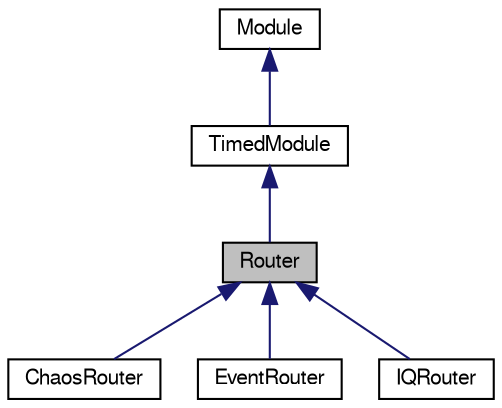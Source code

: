 digraph "Router"
{
  bgcolor="transparent";
  edge [fontname="FreeSans",fontsize="10",labelfontname="FreeSans",labelfontsize="10"];
  node [fontname="FreeSans",fontsize="10",shape=record];
  Node0 [label="Router",height=0.2,width=0.4,color="black", fillcolor="grey75", style="filled", fontcolor="black"];
  Node1 -> Node0 [dir="back",color="midnightblue",fontsize="10",style="solid",fontname="FreeSans"];
  Node1 [label="TimedModule",height=0.2,width=0.4,color="black",URL="$classTimedModule.html"];
  Node2 -> Node1 [dir="back",color="midnightblue",fontsize="10",style="solid",fontname="FreeSans"];
  Node2 [label="Module",height=0.2,width=0.4,color="black",URL="$classModule.html"];
  Node0 -> Node3 [dir="back",color="midnightblue",fontsize="10",style="solid",fontname="FreeSans"];
  Node3 [label="ChaosRouter",height=0.2,width=0.4,color="black",URL="$classChaosRouter.html"];
  Node0 -> Node4 [dir="back",color="midnightblue",fontsize="10",style="solid",fontname="FreeSans"];
  Node4 [label="EventRouter",height=0.2,width=0.4,color="black",URL="$classEventRouter.html"];
  Node0 -> Node5 [dir="back",color="midnightblue",fontsize="10",style="solid",fontname="FreeSans"];
  Node5 [label="IQRouter",height=0.2,width=0.4,color="black",URL="$classIQRouter.html"];
}
